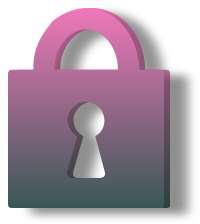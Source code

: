 <mxfile version="24.7.7">
  <diagram name="Página-1" id="MiyC_y0jb_eijhB5hMvj">
    <mxGraphModel dx="167" dy="157" grid="0" gridSize="10" guides="1" tooltips="1" connect="1" arrows="1" fold="1" page="0" pageScale="1" pageWidth="827" pageHeight="1169" math="0" shadow="0">
      <root>
        <mxCell id="0" />
        <mxCell id="1" parent="0" />
        <mxCell id="aAaxQu1Zqau2Z3geJ1Tg-1" value="" style="html=1;aspect=fixed;strokeColor=none;shadow=1;fillColor=#f078ba;verticalAlign=top;labelPosition=center;verticalLabelPosition=bottom;shape=mxgraph.gcp2.lock;labelBackgroundColor=none;gradientColor=#385755;shadowOffsetX=10;shadowOpacity=25;strokeWidth=2;perimeterSpacing=1;rounded=1;" vertex="1" parent="1">
          <mxGeometry x="146" y="79" width="78" height="100" as="geometry" />
        </mxCell>
        <mxCell id="aAaxQu1Zqau2Z3geJ1Tg-2" value="" style="html=1;aspect=fixed;strokeColor=none;shadow=1;fillColor=#f078ba;verticalAlign=top;labelPosition=center;verticalLabelPosition=bottom;shape=mxgraph.gcp2.lock;labelBackgroundColor=none;gradientColor=#385755;shadowOffsetX=10;shadowOpacity=25;strokeWidth=2;perimeterSpacing=1;rounded=1;" vertex="1" parent="1">
          <mxGeometry x="143" y="79" width="78" height="100" as="geometry" />
        </mxCell>
      </root>
    </mxGraphModel>
  </diagram>
</mxfile>
